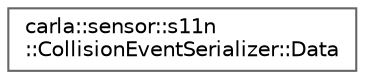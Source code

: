 digraph "类继承关系图"
{
 // INTERACTIVE_SVG=YES
 // LATEX_PDF_SIZE
  bgcolor="transparent";
  edge [fontname=Helvetica,fontsize=10,labelfontname=Helvetica,labelfontsize=10];
  node [fontname=Helvetica,fontsize=10,shape=box,height=0.2,width=0.4];
  rankdir="LR";
  Node0 [id="Node000000",label="carla::sensor::s11n\l::CollisionEventSerializer::Data",height=0.2,width=0.4,color="grey40", fillcolor="white", style="filled",URL="$df/d56/structcarla_1_1sensor_1_1s11n_1_1CollisionEventSerializer_1_1Data.html",tooltip=" "];
}
